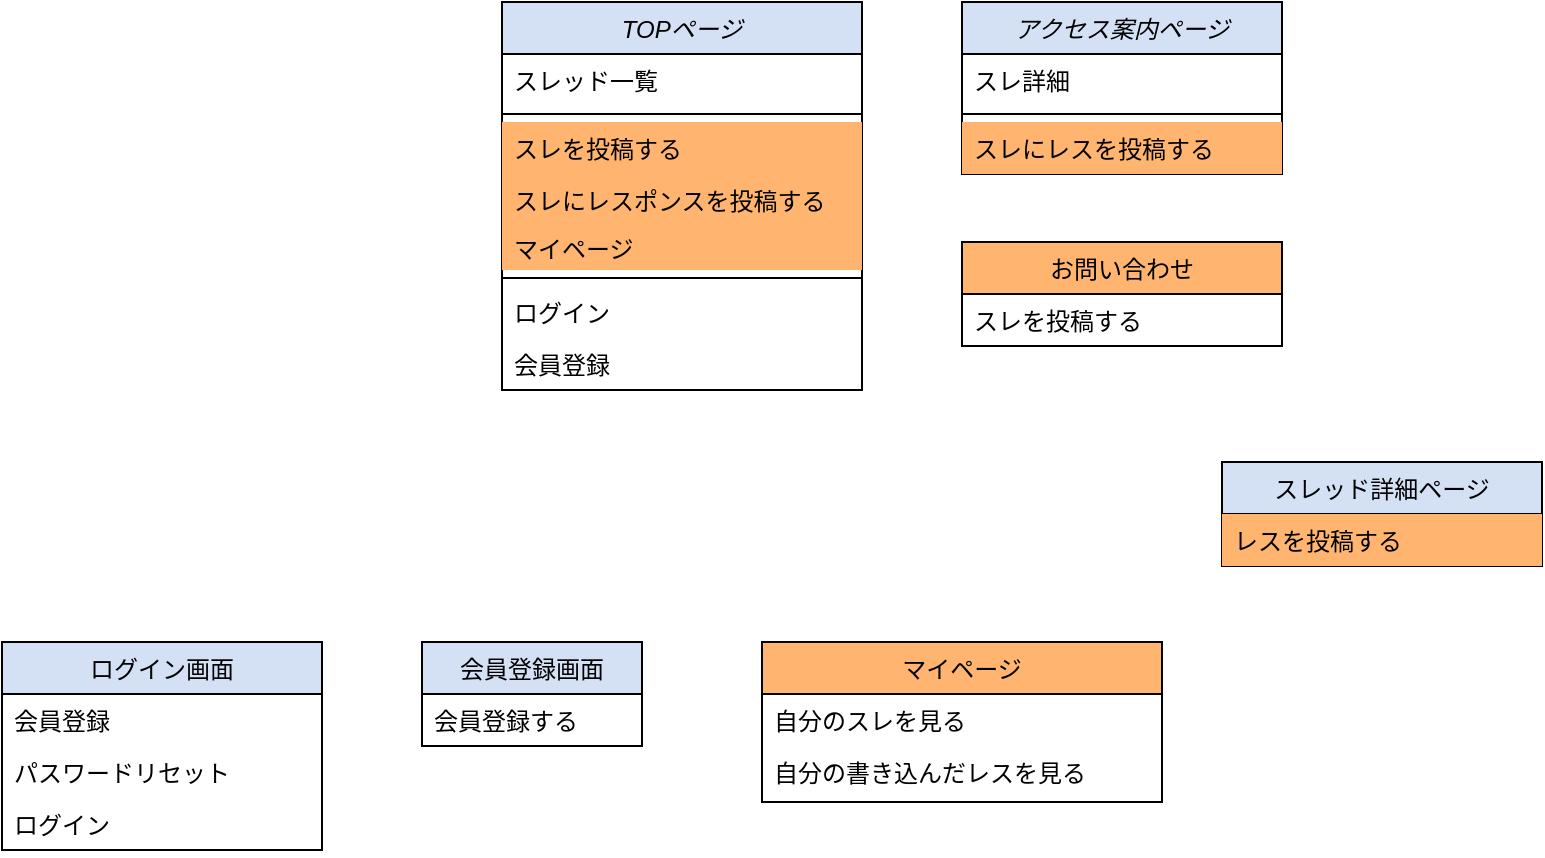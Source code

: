 <mxfile version="21.4.0" type="github">
  <diagram id="C5RBs43oDa-KdzZeNtuy" name="Page-1">
    <mxGraphModel dx="1034" dy="484" grid="1" gridSize="10" guides="1" tooltips="1" connect="1" arrows="1" fold="1" page="1" pageScale="1" pageWidth="827" pageHeight="1169" math="0" shadow="0">
      <root>
        <mxCell id="WIyWlLk6GJQsqaUBKTNV-0" />
        <mxCell id="WIyWlLk6GJQsqaUBKTNV-1" parent="WIyWlLk6GJQsqaUBKTNV-0" />
        <mxCell id="bl8yfyfB_bJRX0V0p2GD-0" value="TOPページ" style="swimlane;fontStyle=2;align=center;verticalAlign=top;childLayout=stackLayout;horizontal=1;startSize=26;horizontalStack=0;resizeParent=1;resizeLast=0;collapsible=1;marginBottom=0;rounded=0;shadow=0;strokeWidth=1;fillColor=#D4E1F5;" parent="WIyWlLk6GJQsqaUBKTNV-1" vertex="1">
          <mxGeometry x="290" y="40" width="180" height="194" as="geometry">
            <mxRectangle x="220" y="80" width="160" height="26" as="alternateBounds" />
          </mxGeometry>
        </mxCell>
        <mxCell id="bl8yfyfB_bJRX0V0p2GD-1" value="スレッド一覧" style="text;align=left;verticalAlign=top;spacingLeft=4;spacingRight=4;overflow=hidden;rotatable=0;points=[[0,0.5],[1,0.5]];portConstraint=eastwest;" parent="bl8yfyfB_bJRX0V0p2GD-0" vertex="1">
          <mxGeometry y="26" width="180" height="26" as="geometry" />
        </mxCell>
        <mxCell id="bl8yfyfB_bJRX0V0p2GD-2" value="" style="line;html=1;strokeWidth=1;align=left;verticalAlign=middle;spacingTop=-1;spacingLeft=3;spacingRight=3;rotatable=0;labelPosition=right;points=[];portConstraint=eastwest;" parent="bl8yfyfB_bJRX0V0p2GD-0" vertex="1">
          <mxGeometry y="52" width="180" height="8" as="geometry" />
        </mxCell>
        <mxCell id="bl8yfyfB_bJRX0V0p2GD-3" value="スレを投稿する" style="text;align=left;verticalAlign=top;spacingLeft=4;spacingRight=4;overflow=hidden;rotatable=0;points=[[0,0.5],[1,0.5]];portConstraint=eastwest;fillColor=#FFB570;" parent="bl8yfyfB_bJRX0V0p2GD-0" vertex="1">
          <mxGeometry y="60" width="180" height="26" as="geometry" />
        </mxCell>
        <mxCell id="bl8yfyfB_bJRX0V0p2GD-4" value="スレにレスポンスを投稿する" style="text;align=left;verticalAlign=top;spacingLeft=4;spacingRight=4;overflow=hidden;rotatable=0;points=[[0,0.5],[1,0.5]];portConstraint=eastwest;rounded=0;shadow=0;html=0;fillColor=#FFB570;" parent="bl8yfyfB_bJRX0V0p2GD-0" vertex="1">
          <mxGeometry y="86" width="180" height="24" as="geometry" />
        </mxCell>
        <mxCell id="bl8yfyfB_bJRX0V0p2GD-5" value="マイページ" style="text;align=left;verticalAlign=top;spacingLeft=4;spacingRight=4;overflow=hidden;rotatable=0;points=[[0,0.5],[1,0.5]];portConstraint=eastwest;rounded=0;shadow=0;html=0;fillColor=#FFB570;" parent="bl8yfyfB_bJRX0V0p2GD-0" vertex="1">
          <mxGeometry y="110" width="180" height="24" as="geometry" />
        </mxCell>
        <mxCell id="bl8yfyfB_bJRX0V0p2GD-6" value="" style="line;html=1;strokeWidth=1;align=left;verticalAlign=middle;spacingTop=-1;spacingLeft=3;spacingRight=3;rotatable=0;labelPosition=right;points=[];portConstraint=eastwest;" parent="bl8yfyfB_bJRX0V0p2GD-0" vertex="1">
          <mxGeometry y="134" width="180" height="8" as="geometry" />
        </mxCell>
        <mxCell id="bl8yfyfB_bJRX0V0p2GD-7" value="ログイン" style="text;align=left;verticalAlign=top;spacingLeft=4;spacingRight=4;overflow=hidden;rotatable=0;points=[[0,0.5],[1,0.5]];portConstraint=eastwest;" parent="bl8yfyfB_bJRX0V0p2GD-0" vertex="1">
          <mxGeometry y="142" width="180" height="26" as="geometry" />
        </mxCell>
        <mxCell id="bl8yfyfB_bJRX0V0p2GD-8" value="会員登録" style="text;align=left;verticalAlign=top;spacingLeft=4;spacingRight=4;overflow=hidden;rotatable=0;points=[[0,0.5],[1,0.5]];portConstraint=eastwest;" parent="bl8yfyfB_bJRX0V0p2GD-0" vertex="1">
          <mxGeometry y="168" width="180" height="26" as="geometry" />
        </mxCell>
        <mxCell id="bl8yfyfB_bJRX0V0p2GD-9" value="ログイン画面" style="swimlane;fontStyle=0;align=center;verticalAlign=top;childLayout=stackLayout;horizontal=1;startSize=26;horizontalStack=0;resizeParent=1;resizeLast=0;collapsible=1;marginBottom=0;rounded=0;shadow=0;strokeWidth=1;fillColor=#D4E1F5;" parent="WIyWlLk6GJQsqaUBKTNV-1" vertex="1">
          <mxGeometry x="40" y="360" width="160" height="104" as="geometry">
            <mxRectangle x="130" y="380" width="160" height="26" as="alternateBounds" />
          </mxGeometry>
        </mxCell>
        <mxCell id="bl8yfyfB_bJRX0V0p2GD-10" value="会員登録" style="text;align=left;verticalAlign=top;spacingLeft=4;spacingRight=4;overflow=hidden;rotatable=0;points=[[0,0.5],[1,0.5]];portConstraint=eastwest;" parent="bl8yfyfB_bJRX0V0p2GD-9" vertex="1">
          <mxGeometry y="26" width="160" height="26" as="geometry" />
        </mxCell>
        <mxCell id="bl8yfyfB_bJRX0V0p2GD-11" value="パスワードリセット" style="text;align=left;verticalAlign=top;spacingLeft=4;spacingRight=4;overflow=hidden;rotatable=0;points=[[0,0.5],[1,0.5]];portConstraint=eastwest;rounded=0;shadow=0;html=0;" parent="bl8yfyfB_bJRX0V0p2GD-9" vertex="1">
          <mxGeometry y="52" width="160" height="26" as="geometry" />
        </mxCell>
        <mxCell id="bl8yfyfB_bJRX0V0p2GD-12" value="ログイン" style="text;align=left;verticalAlign=top;spacingLeft=4;spacingRight=4;overflow=hidden;rotatable=0;points=[[0,0.5],[1,0.5]];portConstraint=eastwest;rounded=0;shadow=0;html=0;" parent="bl8yfyfB_bJRX0V0p2GD-9" vertex="1">
          <mxGeometry y="78" width="160" height="26" as="geometry" />
        </mxCell>
        <mxCell id="bl8yfyfB_bJRX0V0p2GD-13" value="会員登録画面" style="swimlane;fontStyle=0;align=center;verticalAlign=top;childLayout=stackLayout;horizontal=1;startSize=26;horizontalStack=0;resizeParent=1;resizeLast=0;collapsible=1;marginBottom=0;rounded=0;shadow=0;strokeWidth=1;fillColor=#D4E1F5;" parent="WIyWlLk6GJQsqaUBKTNV-1" vertex="1">
          <mxGeometry x="250" y="360" width="110" height="52" as="geometry">
            <mxRectangle x="340" y="380" width="170" height="26" as="alternateBounds" />
          </mxGeometry>
        </mxCell>
        <mxCell id="bl8yfyfB_bJRX0V0p2GD-14" value="会員登録する" style="text;align=left;verticalAlign=top;spacingLeft=4;spacingRight=4;overflow=hidden;rotatable=0;points=[[0,0.5],[1,0.5]];portConstraint=eastwest;" parent="bl8yfyfB_bJRX0V0p2GD-13" vertex="1">
          <mxGeometry y="26" width="110" height="26" as="geometry" />
        </mxCell>
        <mxCell id="bl8yfyfB_bJRX0V0p2GD-15" value="お問い合わせ" style="swimlane;fontStyle=0;align=center;verticalAlign=top;childLayout=stackLayout;horizontal=1;startSize=26;horizontalStack=0;resizeParent=1;resizeLast=0;collapsible=1;marginBottom=0;rounded=0;shadow=0;strokeWidth=1;fillColor=#FFB570;" parent="WIyWlLk6GJQsqaUBKTNV-1" vertex="1">
          <mxGeometry x="520" y="160" width="160" height="52" as="geometry">
            <mxRectangle x="440" y="80" width="160" height="26" as="alternateBounds" />
          </mxGeometry>
        </mxCell>
        <mxCell id="bl8yfyfB_bJRX0V0p2GD-16" value="スレを投稿する" style="text;align=left;verticalAlign=top;spacingLeft=4;spacingRight=4;overflow=hidden;rotatable=0;points=[[0,0.5],[1,0.5]];portConstraint=eastwest;" parent="bl8yfyfB_bJRX0V0p2GD-15" vertex="1">
          <mxGeometry y="26" width="160" height="26" as="geometry" />
        </mxCell>
        <mxCell id="bl8yfyfB_bJRX0V0p2GD-17" value="マイページ" style="swimlane;fontStyle=0;align=center;verticalAlign=top;childLayout=stackLayout;horizontal=1;startSize=26;horizontalStack=0;resizeParent=1;resizeLast=0;collapsible=1;marginBottom=0;rounded=0;shadow=0;strokeWidth=1;fillColor=#FFB570;" parent="WIyWlLk6GJQsqaUBKTNV-1" vertex="1">
          <mxGeometry x="420" y="360" width="200" height="80" as="geometry">
            <mxRectangle x="420" y="360" width="160" height="26" as="alternateBounds" />
          </mxGeometry>
        </mxCell>
        <mxCell id="bl8yfyfB_bJRX0V0p2GD-18" value="自分のスレを見る" style="text;align=left;verticalAlign=top;spacingLeft=4;spacingRight=4;overflow=hidden;rotatable=0;points=[[0,0.5],[1,0.5]];portConstraint=eastwest;" parent="bl8yfyfB_bJRX0V0p2GD-17" vertex="1">
          <mxGeometry y="26" width="200" height="26" as="geometry" />
        </mxCell>
        <mxCell id="bl8yfyfB_bJRX0V0p2GD-19" value="自分の書き込んだレスを見る" style="text;align=left;verticalAlign=top;spacingLeft=4;spacingRight=4;overflow=hidden;rotatable=0;points=[[0,0.5],[1,0.5]];portConstraint=eastwest;rounded=0;shadow=0;html=0;" parent="bl8yfyfB_bJRX0V0p2GD-17" vertex="1">
          <mxGeometry y="52" width="200" height="26" as="geometry" />
        </mxCell>
        <mxCell id="bl8yfyfB_bJRX0V0p2GD-24" value="アクセス案内ページ" style="swimlane;fontStyle=2;align=center;verticalAlign=top;childLayout=stackLayout;horizontal=1;startSize=26;horizontalStack=0;resizeParent=1;resizeLast=0;collapsible=1;marginBottom=0;rounded=0;shadow=0;strokeWidth=1;fillColor=#D4E1F5;" parent="WIyWlLk6GJQsqaUBKTNV-1" vertex="1">
          <mxGeometry x="520" y="40" width="160" height="86" as="geometry">
            <mxRectangle x="220" y="80" width="160" height="26" as="alternateBounds" />
          </mxGeometry>
        </mxCell>
        <mxCell id="bl8yfyfB_bJRX0V0p2GD-25" value="スレ詳細" style="text;align=left;verticalAlign=top;spacingLeft=4;spacingRight=4;overflow=hidden;rotatable=0;points=[[0,0.5],[1,0.5]];portConstraint=eastwest;" parent="bl8yfyfB_bJRX0V0p2GD-24" vertex="1">
          <mxGeometry y="26" width="160" height="26" as="geometry" />
        </mxCell>
        <mxCell id="bl8yfyfB_bJRX0V0p2GD-26" value="" style="line;html=1;strokeWidth=1;align=left;verticalAlign=middle;spacingTop=-1;spacingLeft=3;spacingRight=3;rotatable=0;labelPosition=right;points=[];portConstraint=eastwest;" parent="bl8yfyfB_bJRX0V0p2GD-24" vertex="1">
          <mxGeometry y="52" width="160" height="8" as="geometry" />
        </mxCell>
        <mxCell id="bl8yfyfB_bJRX0V0p2GD-27" value="スレにレスを投稿する" style="text;align=left;verticalAlign=top;spacingLeft=4;spacingRight=4;overflow=hidden;rotatable=0;points=[[0,0.5],[1,0.5]];portConstraint=eastwest;fillColor=#FFB570;" parent="bl8yfyfB_bJRX0V0p2GD-24" vertex="1">
          <mxGeometry y="60" width="160" height="26" as="geometry" />
        </mxCell>
        <mxCell id="bl8yfyfB_bJRX0V0p2GD-28" value="スレッド詳細ページ" style="swimlane;fontStyle=0;align=center;verticalAlign=top;childLayout=stackLayout;horizontal=1;startSize=26;horizontalStack=0;resizeParent=1;resizeLast=0;collapsible=1;marginBottom=0;rounded=0;shadow=0;strokeWidth=1;fillColor=#D4E1F5;" parent="WIyWlLk6GJQsqaUBKTNV-1" vertex="1">
          <mxGeometry x="650" y="270" width="160" height="52" as="geometry">
            <mxRectangle x="440" y="80" width="160" height="26" as="alternateBounds" />
          </mxGeometry>
        </mxCell>
        <mxCell id="bl8yfyfB_bJRX0V0p2GD-29" value="レスを投稿する" style="text;align=left;verticalAlign=top;spacingLeft=4;spacingRight=4;overflow=hidden;rotatable=0;points=[[0,0.5],[1,0.5]];portConstraint=eastwest;fillColor=#FFB570;" parent="bl8yfyfB_bJRX0V0p2GD-28" vertex="1">
          <mxGeometry y="26" width="160" height="26" as="geometry" />
        </mxCell>
      </root>
    </mxGraphModel>
  </diagram>
</mxfile>
